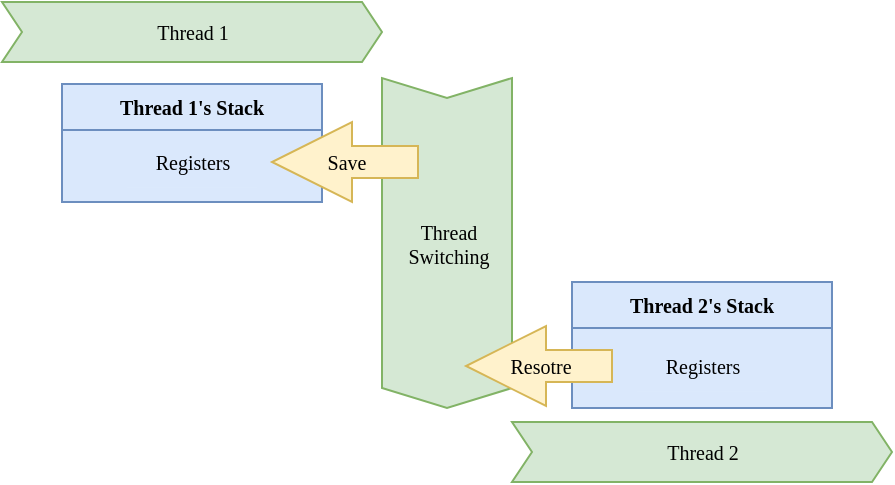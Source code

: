 <mxfile version="24.7.13">
  <diagram name="第 1 页" id="dqv25UgI1OhXflhYibhH">
    <mxGraphModel dx="837" dy="506" grid="1" gridSize="10" guides="1" tooltips="1" connect="1" arrows="1" fold="1" page="1" pageScale="1" pageWidth="827" pageHeight="1169" math="0" shadow="0">
      <root>
        <mxCell id="0" />
        <mxCell id="1" parent="0" />
        <mxCell id="MBMzgvPnqjGGaBJHlUTY-3" value="" style="group;movable=0;resizable=0;rotatable=0;deletable=0;editable=0;locked=1;connectable=0;" vertex="1" connectable="0" parent="1">
          <mxGeometry x="110" y="540" width="445" height="240" as="geometry" />
        </mxCell>
        <mxCell id="NGF7unSMzricVWb-dtFi-22" value="Thread&lt;div style=&quot;font-size: 10px;&quot;&gt;Switching&lt;/div&gt;" style="html=1;shadow=0;dashed=0;align=center;verticalAlign=middle;shape=mxgraph.arrows2.arrow;dy=0;dx=10;notch=10;direction=south;fillColor=#d5e8d4;strokeColor=#82b366;fontFamily=Verdana;fontSize=10;movable=1;resizable=1;rotatable=1;deletable=1;editable=1;locked=0;connectable=1;gradientColor=none;" parent="MBMzgvPnqjGGaBJHlUTY-3" vertex="1">
          <mxGeometry x="190" y="38" width="65" height="165" as="geometry" />
        </mxCell>
        <mxCell id="NGF7unSMzricVWb-dtFi-27" value="Thread 2" style="html=1;shadow=0;dashed=0;align=center;verticalAlign=middle;shape=mxgraph.arrows2.arrow;dy=0;dx=10;notch=10;fillColor=#d5e8d4;strokeColor=#82b366;fontFamily=Verdana;fontSize=10;movable=1;resizable=1;rotatable=1;deletable=1;editable=1;locked=0;connectable=1;" parent="MBMzgvPnqjGGaBJHlUTY-3" vertex="1">
          <mxGeometry x="255" y="210" width="190" height="30" as="geometry" />
        </mxCell>
        <mxCell id="NGF7unSMzricVWb-dtFi-35" value="" style="group;fillColor=#dae8fc;strokeColor=none;fontFamily=Verdana;movable=1;resizable=1;rotatable=1;deletable=1;editable=1;locked=0;connectable=1;fontSize=10;" parent="MBMzgvPnqjGGaBJHlUTY-3" vertex="1" connectable="0">
          <mxGeometry x="285" y="140" width="130" height="63" as="geometry" />
        </mxCell>
        <mxCell id="NGF7unSMzricVWb-dtFi-36" value="Thread 2&#39;s Stack" style="swimlane;fillColor=#dae8fc;strokeColor=#6c8ebf;fontFamily=Verdana;movable=1;resizable=1;rotatable=1;deletable=1;editable=1;locked=0;connectable=1;fontSize=10;" parent="NGF7unSMzricVWb-dtFi-35" vertex="1">
          <mxGeometry width="130" height="63" as="geometry" />
        </mxCell>
        <mxCell id="NGF7unSMzricVWb-dtFi-31" value="Resotre" style="html=1;shadow=0;dashed=0;align=center;verticalAlign=middle;shape=mxgraph.arrows2.arrow;dy=0.6;dx=40;flipH=1;notch=0;fillColor=#fff2cc;strokeColor=#d6b656;fontFamily=Verdana;fontSize=10;movable=1;resizable=1;rotatable=1;deletable=1;editable=1;locked=0;connectable=1;" parent="NGF7unSMzricVWb-dtFi-36" vertex="1">
          <mxGeometry x="-53" y="22" width="73" height="40" as="geometry" />
        </mxCell>
        <mxCell id="MBMzgvPnqjGGaBJHlUTY-2" value="Registers" style="text;html=1;align=center;verticalAlign=middle;resizable=1;points=[];autosize=1;strokeColor=none;fillColor=#dae8fc;movable=1;rotatable=1;deletable=1;editable=1;locked=0;connectable=1;fontFamily=Verdana;fontSize=10;" vertex="1" parent="NGF7unSMzricVWb-dtFi-36">
          <mxGeometry x="32.5" y="29.356" width="65" height="25.286" as="geometry" />
        </mxCell>
        <mxCell id="NGF7unSMzricVWb-dtFi-20" value="" style="group;fillColor=#dae8fc;strokeColor=none;fontFamily=Verdana;movable=1;resizable=1;rotatable=1;deletable=1;editable=1;locked=0;connectable=1;fontSize=10;" parent="MBMzgvPnqjGGaBJHlUTY-3" vertex="1" connectable="0">
          <mxGeometry x="30" y="41" width="130" height="59" as="geometry" />
        </mxCell>
        <mxCell id="NGF7unSMzricVWb-dtFi-16" value="Thread 1&#39;s Stack" style="swimlane;fillColor=#dae8fc;strokeColor=#6c8ebf;fontFamily=Verdana;movable=1;resizable=1;rotatable=1;deletable=1;editable=1;locked=0;connectable=1;fontSize=10;" parent="NGF7unSMzricVWb-dtFi-20" vertex="1">
          <mxGeometry width="130" height="59" as="geometry" />
        </mxCell>
        <mxCell id="NGF7unSMzricVWb-dtFi-17" value="Registers" style="text;html=1;align=center;verticalAlign=middle;resizable=1;points=[];autosize=1;strokeColor=none;fillColor=#dae8fc;movable=1;rotatable=1;deletable=1;editable=1;locked=0;connectable=1;fontFamily=Verdana;fontSize=10;" parent="NGF7unSMzricVWb-dtFi-16" vertex="1">
          <mxGeometry x="32.5" y="26.356" width="65" height="25.286" as="geometry" />
        </mxCell>
        <mxCell id="NGF7unSMzricVWb-dtFi-23" value="Thread 1" style="html=1;shadow=0;dashed=0;align=center;verticalAlign=middle;shape=mxgraph.arrows2.arrow;dy=0;dx=10;notch=10;fillColor=#d5e8d4;strokeColor=#82b366;movable=1;resizable=1;rotatable=1;deletable=1;editable=1;locked=0;connectable=1;fontFamily=Verdana;fontSize=10;" parent="MBMzgvPnqjGGaBJHlUTY-3" vertex="1">
          <mxGeometry width="190" height="30" as="geometry" />
        </mxCell>
        <mxCell id="NGF7unSMzricVWb-dtFi-38" value="Save" style="html=1;shadow=0;dashed=0;align=center;verticalAlign=middle;shape=mxgraph.arrows2.arrow;dy=0.6;dx=40;flipH=1;notch=0;fillColor=#fff2cc;strokeColor=#d6b656;fontFamily=Verdana;fontSize=10;movable=1;resizable=1;rotatable=1;deletable=1;editable=1;locked=0;connectable=1;" parent="MBMzgvPnqjGGaBJHlUTY-3" vertex="1">
          <mxGeometry x="135" y="60" width="73" height="40" as="geometry" />
        </mxCell>
      </root>
    </mxGraphModel>
  </diagram>
</mxfile>
